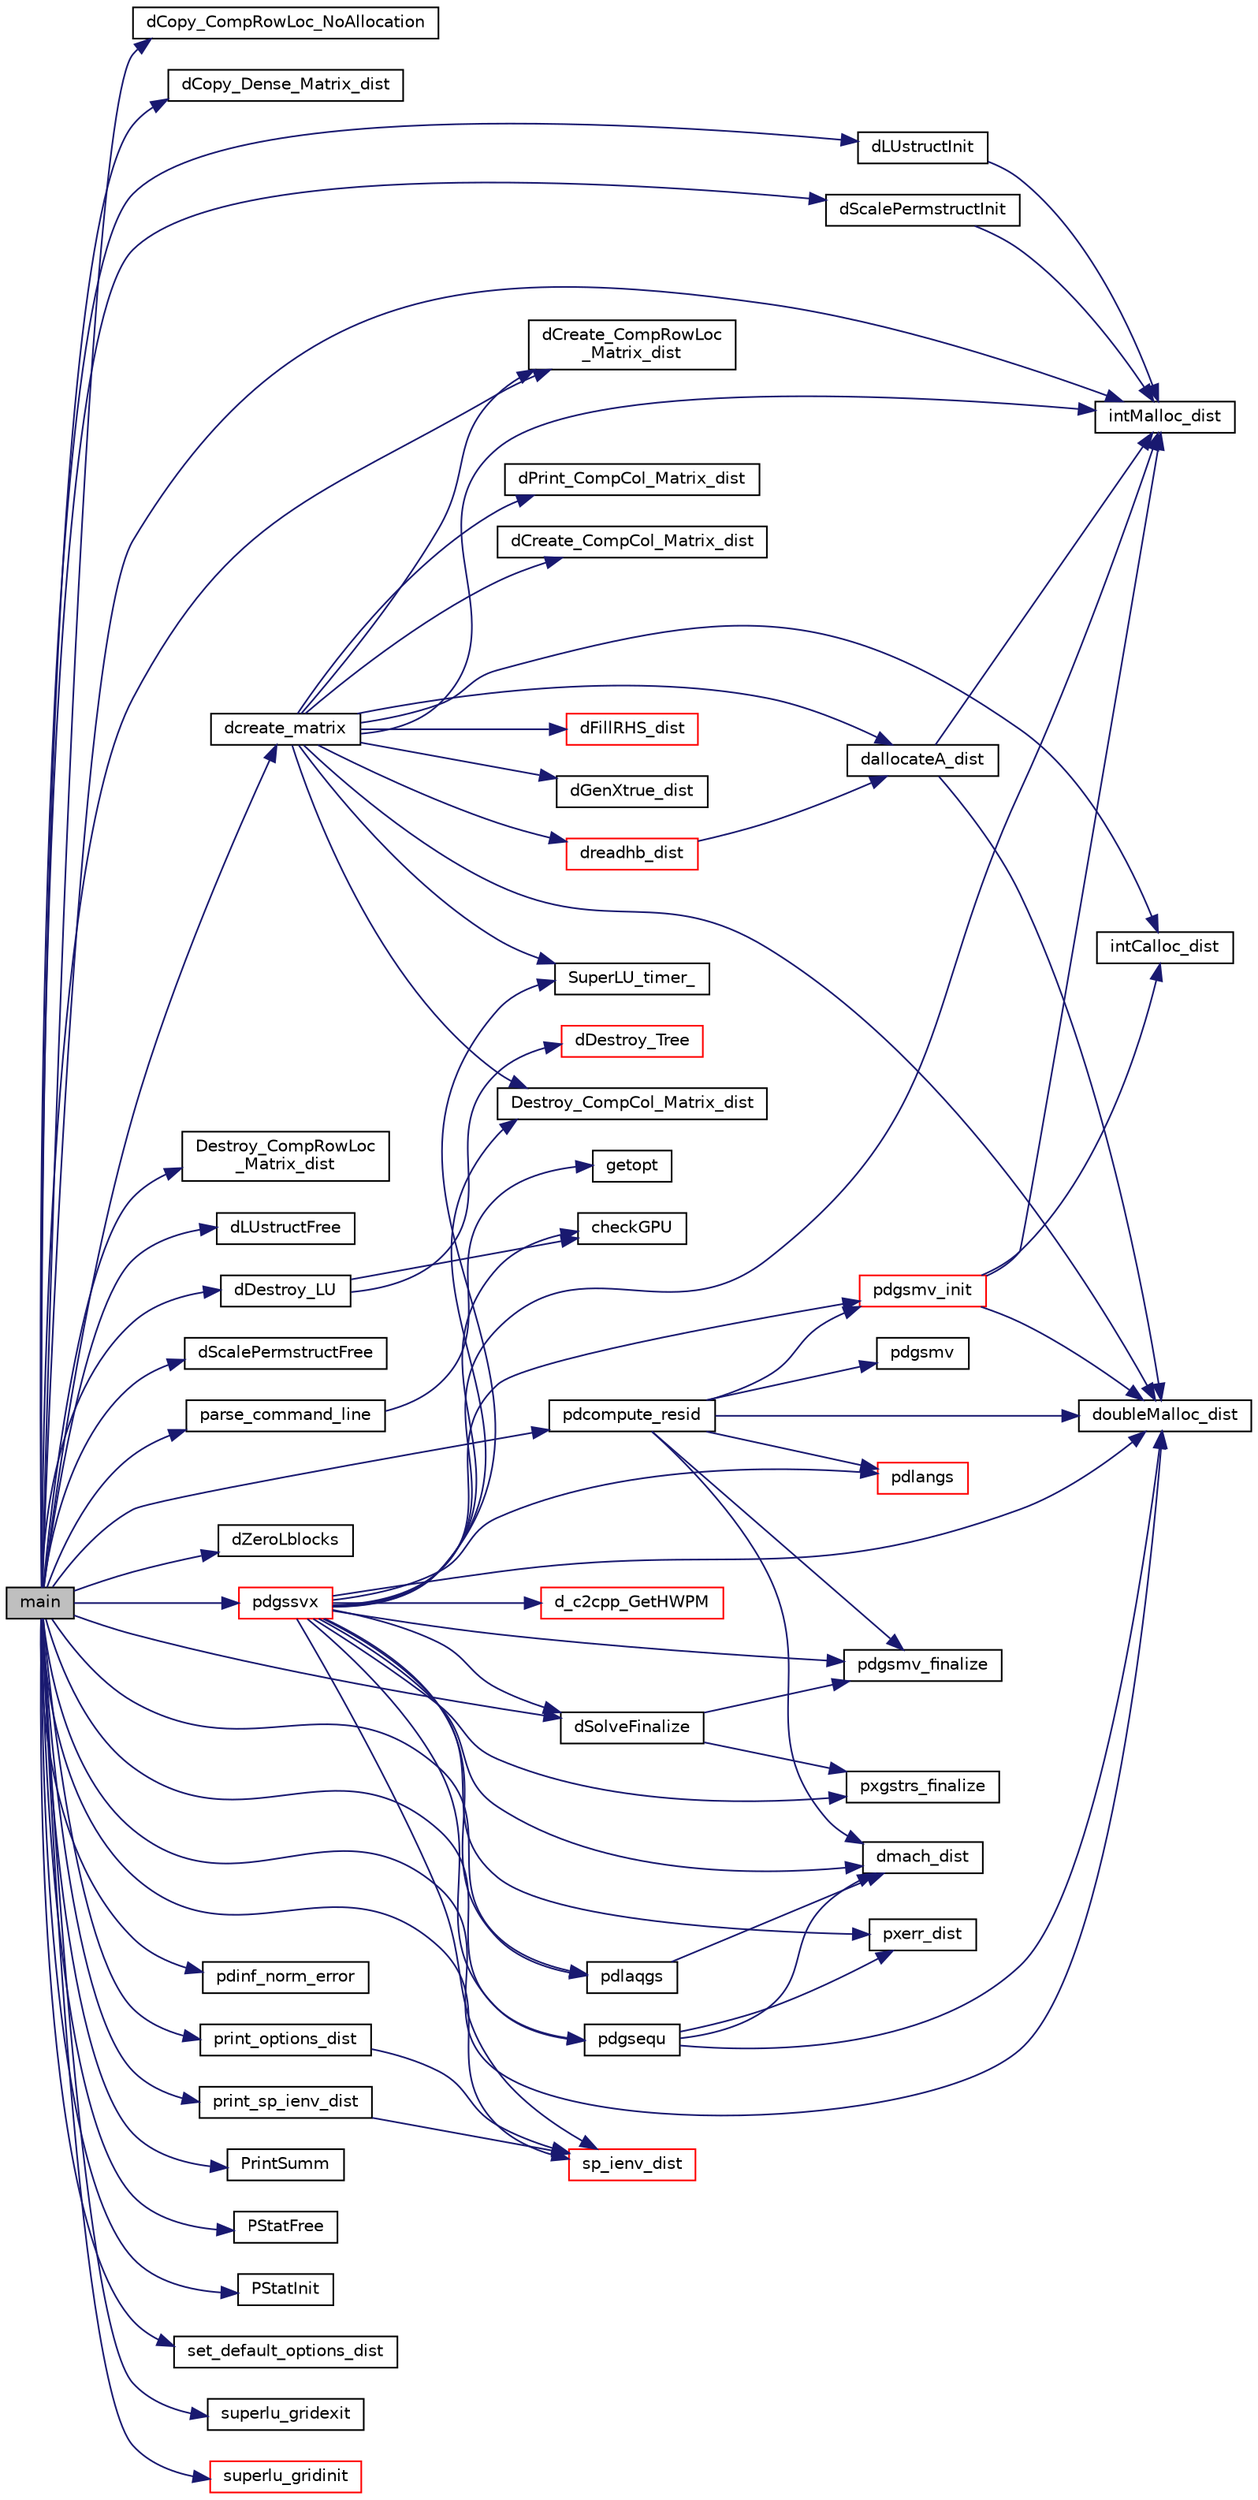 digraph "main"
{
 // LATEX_PDF_SIZE
  edge [fontname="Helvetica",fontsize="10",labelfontname="Helvetica",labelfontsize="10"];
  node [fontname="Helvetica",fontsize="10",shape=record];
  rankdir="LR";
  Node1 [label="main",height=0.2,width=0.4,color="black", fillcolor="grey75", style="filled", fontcolor="black",tooltip=" "];
  Node1 -> Node2 [color="midnightblue",fontsize="10",style="solid",fontname="Helvetica"];
  Node2 [label="dCopy_CompRowLoc_NoAllocation",height=0.2,width=0.4,color="black", fillcolor="white", style="filled",URL="$pdtest_8c.html#a656a86f517feae60d04c6c9d72a9c7c6",tooltip="Copy matrix A into matrix B, in distributed compressed row format."];
  Node1 -> Node3 [color="midnightblue",fontsize="10",style="solid",fontname="Helvetica"];
  Node3 [label="dCopy_Dense_Matrix_dist",height=0.2,width=0.4,color="black", fillcolor="white", style="filled",URL="$superlu__ddefs_8h.html#ace09b579fdb4ac3fab03253fa88a3da8",tooltip=" "];
  Node1 -> Node4 [color="midnightblue",fontsize="10",style="solid",fontname="Helvetica"];
  Node4 [label="dCreate_CompRowLoc\l_Matrix_dist",height=0.2,width=0.4,color="black", fillcolor="white", style="filled",URL="$superlu__ddefs_8h.html#a4022f104fab1520785a366efa6e87cf8",tooltip=" "];
  Node1 -> Node5 [color="midnightblue",fontsize="10",style="solid",fontname="Helvetica"];
  Node5 [label="dcreate_matrix",height=0.2,width=0.4,color="black", fillcolor="white", style="filled",URL="$superlu__ddefs_8h.html#a10c3eb9cee31f7350d05a92f84707592",tooltip=" "];
  Node5 -> Node6 [color="midnightblue",fontsize="10",style="solid",fontname="Helvetica"];
  Node6 [label="dallocateA_dist",height=0.2,width=0.4,color="black", fillcolor="white", style="filled",URL="$dmemory__dist_8c.html#ad8d190b0542ad8d5fb569cfebed382b8",tooltip=" "];
  Node6 -> Node7 [color="midnightblue",fontsize="10",style="solid",fontname="Helvetica"];
  Node7 [label="doubleMalloc_dist",height=0.2,width=0.4,color="black", fillcolor="white", style="filled",URL="$dmemory__dist_8c.html#a52dc9c97e580c07ec4af763f1755a2ba",tooltip=" "];
  Node6 -> Node8 [color="midnightblue",fontsize="10",style="solid",fontname="Helvetica"];
  Node8 [label="intMalloc_dist",height=0.2,width=0.4,color="black", fillcolor="white", style="filled",URL="$memory_8c.html#a2c2df35072e313373438cccdb98b885c",tooltip=" "];
  Node5 -> Node9 [color="midnightblue",fontsize="10",style="solid",fontname="Helvetica"];
  Node9 [label="dCreate_CompCol_Matrix_dist",height=0.2,width=0.4,color="black", fillcolor="white", style="filled",URL="$superlu__ddefs_8h.html#a700b855541636a3eb453ad0b9b1e7d1f",tooltip=" "];
  Node5 -> Node4 [color="midnightblue",fontsize="10",style="solid",fontname="Helvetica"];
  Node5 -> Node10 [color="midnightblue",fontsize="10",style="solid",fontname="Helvetica"];
  Node10 [label="Destroy_CompCol_Matrix_dist",height=0.2,width=0.4,color="black", fillcolor="white", style="filled",URL="$superlu__defs_8h.html#a19148d48069c04e21a7ea94d53043f6f",tooltip=" "];
  Node5 -> Node11 [color="midnightblue",fontsize="10",style="solid",fontname="Helvetica"];
  Node11 [label="dFillRHS_dist",height=0.2,width=0.4,color="red", fillcolor="white", style="filled",URL="$dutil__dist_8c.html#afde0c1de717f5c8c29225841a13f4832",tooltip="Let rhs[i] = sum of i-th row of A, so the solution vector is all 1's."];
  Node5 -> Node15 [color="midnightblue",fontsize="10",style="solid",fontname="Helvetica"];
  Node15 [label="dGenXtrue_dist",height=0.2,width=0.4,color="black", fillcolor="white", style="filled",URL="$dutil__dist_8c.html#a4ca083e45bf9921bcc1fb4318d148e78",tooltip=" "];
  Node5 -> Node7 [color="midnightblue",fontsize="10",style="solid",fontname="Helvetica"];
  Node5 -> Node16 [color="midnightblue",fontsize="10",style="solid",fontname="Helvetica"];
  Node16 [label="dPrint_CompCol_Matrix_dist",height=0.2,width=0.4,color="black", fillcolor="white", style="filled",URL="$superlu__ddefs_8h.html#a8b75f5befc04c09a4840bc4a8deb4b2e",tooltip=" "];
  Node5 -> Node17 [color="midnightblue",fontsize="10",style="solid",fontname="Helvetica"];
  Node17 [label="dreadhb_dist",height=0.2,width=0.4,color="red", fillcolor="white", style="filled",URL="$SRC_2dreadhb_8c.html#a3593dd1b61e008f12e6d1a72111f6f8f",tooltip=" "];
  Node17 -> Node6 [color="midnightblue",fontsize="10",style="solid",fontname="Helvetica"];
  Node5 -> Node24 [color="midnightblue",fontsize="10",style="solid",fontname="Helvetica"];
  Node24 [label="intCalloc_dist",height=0.2,width=0.4,color="black", fillcolor="white", style="filled",URL="$memory_8c.html#a6fd91c6883ea8ea94e0ece298e0e46b6",tooltip=" "];
  Node5 -> Node8 [color="midnightblue",fontsize="10",style="solid",fontname="Helvetica"];
  Node5 -> Node25 [color="midnightblue",fontsize="10",style="solid",fontname="Helvetica"];
  Node25 [label="SuperLU_timer_",height=0.2,width=0.4,color="black", fillcolor="white", style="filled",URL="$superlu__timer_8c.html#a0c6777573bbfe81917cd381e0090d355",tooltip=" "];
  Node1 -> Node26 [color="midnightblue",fontsize="10",style="solid",fontname="Helvetica"];
  Node26 [label="dDestroy_LU",height=0.2,width=0.4,color="black", fillcolor="white", style="filled",URL="$pdutil_8c.html#a13f313cbc5905b07fee7967f2066c6f4",tooltip="Destroy distributed L & U matrices."];
  Node26 -> Node27 [color="midnightblue",fontsize="10",style="solid",fontname="Helvetica"];
  Node27 [label="checkGPU",height=0.2,width=0.4,color="black", fillcolor="white", style="filled",URL="$gpu__api__utils_8c.html#af8ca70316086ecfe46b3dd727da84ec5",tooltip=" "];
  Node26 -> Node28 [color="midnightblue",fontsize="10",style="solid",fontname="Helvetica"];
  Node28 [label="dDestroy_Tree",height=0.2,width=0.4,color="red", fillcolor="white", style="filled",URL="$pdutil_8c.html#a35670419a662b0d83ddf91f8c629f46d",tooltip=" "];
  Node1 -> Node31 [color="midnightblue",fontsize="10",style="solid",fontname="Helvetica"];
  Node31 [label="Destroy_CompRowLoc\l_Matrix_dist",height=0.2,width=0.4,color="black", fillcolor="white", style="filled",URL="$superlu__defs_8h.html#af81cf1c066358e462837828031da4a2c",tooltip=" "];
  Node1 -> Node32 [color="midnightblue",fontsize="10",style="solid",fontname="Helvetica"];
  Node32 [label="dLUstructFree",height=0.2,width=0.4,color="black", fillcolor="white", style="filled",URL="$pdutil_8c.html#af510f70def7fb5e58a50ae9a06649aa2",tooltip="Deallocate LUstruct."];
  Node1 -> Node33 [color="midnightblue",fontsize="10",style="solid",fontname="Helvetica"];
  Node33 [label="dLUstructInit",height=0.2,width=0.4,color="black", fillcolor="white", style="filled",URL="$pdutil_8c.html#aaed31dcfec375f682467e0c42488449c",tooltip="Allocate storage in LUstruct."];
  Node33 -> Node8 [color="midnightblue",fontsize="10",style="solid",fontname="Helvetica"];
  Node1 -> Node7 [color="midnightblue",fontsize="10",style="solid",fontname="Helvetica"];
  Node1 -> Node34 [color="midnightblue",fontsize="10",style="solid",fontname="Helvetica"];
  Node34 [label="dScalePermstructFree",height=0.2,width=0.4,color="black", fillcolor="white", style="filled",URL="$dutil__dist_8c.html#a00ee109e7b40633f23deb3acc3a8bccb",tooltip="Deallocate ScalePermstruct."];
  Node1 -> Node35 [color="midnightblue",fontsize="10",style="solid",fontname="Helvetica"];
  Node35 [label="dScalePermstructInit",height=0.2,width=0.4,color="black", fillcolor="white", style="filled",URL="$dutil__dist_8c.html#ac839f7e239884df8189e6ae4fefa868b",tooltip="Allocate storage in ScalePermstruct."];
  Node35 -> Node8 [color="midnightblue",fontsize="10",style="solid",fontname="Helvetica"];
  Node1 -> Node36 [color="midnightblue",fontsize="10",style="solid",fontname="Helvetica"];
  Node36 [label="dSolveFinalize",height=0.2,width=0.4,color="black", fillcolor="white", style="filled",URL="$pdutil_8c.html#a971576de90cf0aaf04af07eff7b4a0bb",tooltip="Release the resources used for the solution phase."];
  Node36 -> Node37 [color="midnightblue",fontsize="10",style="solid",fontname="Helvetica"];
  Node37 [label="pdgsmv_finalize",height=0.2,width=0.4,color="black", fillcolor="white", style="filled",URL="$pdgsmv_8c.html#ac7109c02a34188f8318d75fd397487e3",tooltip=" "];
  Node36 -> Node38 [color="midnightblue",fontsize="10",style="solid",fontname="Helvetica"];
  Node38 [label="pxgstrs_finalize",height=0.2,width=0.4,color="black", fillcolor="white", style="filled",URL="$superlu__ddefs_8h.html#aabf0cd62d7253981c2c07b46b728b44d",tooltip=" "];
  Node1 -> Node39 [color="midnightblue",fontsize="10",style="solid",fontname="Helvetica"];
  Node39 [label="dZeroLblocks",height=0.2,width=0.4,color="black", fillcolor="white", style="filled",URL="$dutil__dist_8c.html#a4d3d0e2860350e65ba6ea16ea5cb53e2",tooltip="Sets all entries of matrix L to zero."];
  Node1 -> Node8 [color="midnightblue",fontsize="10",style="solid",fontname="Helvetica"];
  Node1 -> Node40 [color="midnightblue",fontsize="10",style="solid",fontname="Helvetica"];
  Node40 [label="parse_command_line",height=0.2,width=0.4,color="black", fillcolor="white", style="filled",URL="$pdtest_8c.html#a17ade7aaf9322a5eef6df05e5860551c",tooltip=" "];
  Node40 -> Node41 [color="midnightblue",fontsize="10",style="solid",fontname="Helvetica"];
  Node41 [label="getopt",height=0.2,width=0.4,color="black", fillcolor="white", style="filled",URL="$wingetopt_8c.html#a5ffa4c677fc71cecd94f140ef9db624c",tooltip=" "];
  Node1 -> Node42 [color="midnightblue",fontsize="10",style="solid",fontname="Helvetica"];
  Node42 [label="pdcompute_resid",height=0.2,width=0.4,color="black", fillcolor="white", style="filled",URL="$pdtest_8c.html#a28d30a31d4d2b21e03ba3ba854bb918e",tooltip=" "];
  Node42 -> Node43 [color="midnightblue",fontsize="10",style="solid",fontname="Helvetica"];
  Node43 [label="dmach_dist",height=0.2,width=0.4,color="black", fillcolor="white", style="filled",URL="$dmach__dist_8c.html#a9f1d303ee9a82228d1979f3618c27e85",tooltip=" "];
  Node42 -> Node7 [color="midnightblue",fontsize="10",style="solid",fontname="Helvetica"];
  Node42 -> Node44 [color="midnightblue",fontsize="10",style="solid",fontname="Helvetica"];
  Node44 [label="pdgsmv",height=0.2,width=0.4,color="black", fillcolor="white", style="filled",URL="$pdgsmv_8c.html#a03b0dcf180bdb0590bb86abb2740f595",tooltip=" "];
  Node42 -> Node37 [color="midnightblue",fontsize="10",style="solid",fontname="Helvetica"];
  Node42 -> Node45 [color="midnightblue",fontsize="10",style="solid",fontname="Helvetica"];
  Node45 [label="pdgsmv_init",height=0.2,width=0.4,color="red", fillcolor="white", style="filled",URL="$pdgsmv_8c.html#a4830231a6f3f21c95255ad5f45c89097",tooltip=" "];
  Node45 -> Node7 [color="midnightblue",fontsize="10",style="solid",fontname="Helvetica"];
  Node45 -> Node24 [color="midnightblue",fontsize="10",style="solid",fontname="Helvetica"];
  Node45 -> Node8 [color="midnightblue",fontsize="10",style="solid",fontname="Helvetica"];
  Node42 -> Node48 [color="midnightblue",fontsize="10",style="solid",fontname="Helvetica"];
  Node48 [label="pdlangs",height=0.2,width=0.4,color="red", fillcolor="white", style="filled",URL="$pdlangs_8c.html#aeca5226af1d56a517b62866b53c9d167",tooltip=" "];
  Node1 -> Node50 [color="midnightblue",fontsize="10",style="solid",fontname="Helvetica"];
  Node50 [label="pdgsequ",height=0.2,width=0.4,color="black", fillcolor="white", style="filled",URL="$pdgsequ_8c.html#ac9205cb0e59bb3817acf915dd619365f",tooltip=" "];
  Node50 -> Node43 [color="midnightblue",fontsize="10",style="solid",fontname="Helvetica"];
  Node50 -> Node7 [color="midnightblue",fontsize="10",style="solid",fontname="Helvetica"];
  Node50 -> Node51 [color="midnightblue",fontsize="10",style="solid",fontname="Helvetica"];
  Node51 [label="pxerr_dist",height=0.2,width=0.4,color="black", fillcolor="white", style="filled",URL="$pxerr__dist_8c.html#a83457ff10ec305ba2d5c47fcb3db3300",tooltip=" "];
  Node1 -> Node52 [color="midnightblue",fontsize="10",style="solid",fontname="Helvetica"];
  Node52 [label="pdgssvx",height=0.2,width=0.4,color="red", fillcolor="white", style="filled",URL="$pdgssvx_8c.html#a0472365ee4aaa86dee102cc6d7325c15",tooltip=" "];
  Node52 -> Node27 [color="midnightblue",fontsize="10",style="solid",fontname="Helvetica"];
  Node52 -> Node53 [color="midnightblue",fontsize="10",style="solid",fontname="Helvetica"];
  Node53 [label="d_c2cpp_GetHWPM",height=0.2,width=0.4,color="red", fillcolor="white", style="filled",URL="$d__c2cpp__GetHWPM_8cpp.html#aebf42de286a31c5728213f1dbc9e09ee",tooltip=" "];
  Node52 -> Node10 [color="midnightblue",fontsize="10",style="solid",fontname="Helvetica"];
  Node52 -> Node43 [color="midnightblue",fontsize="10",style="solid",fontname="Helvetica"];
  Node52 -> Node7 [color="midnightblue",fontsize="10",style="solid",fontname="Helvetica"];
  Node52 -> Node36 [color="midnightblue",fontsize="10",style="solid",fontname="Helvetica"];
  Node52 -> Node8 [color="midnightblue",fontsize="10",style="solid",fontname="Helvetica"];
  Node52 -> Node50 [color="midnightblue",fontsize="10",style="solid",fontname="Helvetica"];
  Node52 -> Node37 [color="midnightblue",fontsize="10",style="solid",fontname="Helvetica"];
  Node52 -> Node45 [color="midnightblue",fontsize="10",style="solid",fontname="Helvetica"];
  Node52 -> Node48 [color="midnightblue",fontsize="10",style="solid",fontname="Helvetica"];
  Node52 -> Node161 [color="midnightblue",fontsize="10",style="solid",fontname="Helvetica"];
  Node161 [label="pdlaqgs",height=0.2,width=0.4,color="black", fillcolor="white", style="filled",URL="$pdlaqgs_8c.html#acdcdd2662907bf33201976fdab38255d",tooltip=" "];
  Node161 -> Node43 [color="midnightblue",fontsize="10",style="solid",fontname="Helvetica"];
  Node52 -> Node51 [color="midnightblue",fontsize="10",style="solid",fontname="Helvetica"];
  Node52 -> Node38 [color="midnightblue",fontsize="10",style="solid",fontname="Helvetica"];
  Node52 -> Node60 [color="midnightblue",fontsize="10",style="solid",fontname="Helvetica"];
  Node60 [label="sp_ienv_dist",height=0.2,width=0.4,color="red", fillcolor="white", style="filled",URL="$SRC_2sp__ienv_8c.html#a004725eb174f73ba121db829451a8e8c",tooltip=" "];
  Node52 -> Node25 [color="midnightblue",fontsize="10",style="solid",fontname="Helvetica"];
  Node1 -> Node228 [color="midnightblue",fontsize="10",style="solid",fontname="Helvetica"];
  Node228 [label="pdinf_norm_error",height=0.2,width=0.4,color="black", fillcolor="white", style="filled",URL="$pdutil_8c.html#a7d784206dfd5dd135c4bdca5639b7902",tooltip="Check the inf-norm of the error vector."];
  Node1 -> Node161 [color="midnightblue",fontsize="10",style="solid",fontname="Helvetica"];
  Node1 -> Node229 [color="midnightblue",fontsize="10",style="solid",fontname="Helvetica"];
  Node229 [label="print_options_dist",height=0.2,width=0.4,color="black", fillcolor="white", style="filled",URL="$superlu__defs_8h.html#a0786e160fdc6d8f413452f446068dad1",tooltip="Print the options setting."];
  Node229 -> Node60 [color="midnightblue",fontsize="10",style="solid",fontname="Helvetica"];
  Node1 -> Node230 [color="midnightblue",fontsize="10",style="solid",fontname="Helvetica"];
  Node230 [label="print_sp_ienv_dist",height=0.2,width=0.4,color="black", fillcolor="white", style="filled",URL="$superlu__defs_8h.html#a6c6a86d44adfa56ba900a4be45469072",tooltip="Print the blocking parameters."];
  Node230 -> Node60 [color="midnightblue",fontsize="10",style="solid",fontname="Helvetica"];
  Node1 -> Node231 [color="midnightblue",fontsize="10",style="solid",fontname="Helvetica"];
  Node231 [label="PrintSumm",height=0.2,width=0.4,color="black", fillcolor="white", style="filled",URL="$pdtest_8c.html#aa88c72f09a077ee18043edff386f4a2c",tooltip="Print a summary of the testing results."];
  Node1 -> Node128 [color="midnightblue",fontsize="10",style="solid",fontname="Helvetica"];
  Node128 [label="PStatFree",height=0.2,width=0.4,color="black", fillcolor="white", style="filled",URL="$superlu__defs_8h.html#a72c21f510c552d12a9156c91fb0d2590",tooltip=" "];
  Node1 -> Node129 [color="midnightblue",fontsize="10",style="solid",fontname="Helvetica"];
  Node129 [label="PStatInit",height=0.2,width=0.4,color="black", fillcolor="white", style="filled",URL="$superlu__defs_8h.html#a6a4d9e2e43171f86980fd9f3ebd34f83",tooltip=" "];
  Node1 -> Node232 [color="midnightblue",fontsize="10",style="solid",fontname="Helvetica"];
  Node232 [label="set_default_options_dist",height=0.2,width=0.4,color="black", fillcolor="white", style="filled",URL="$superlu__defs_8h.html#ae4620e0e61b047a0fe6437b250a68b9b",tooltip="Set the default values for the options argument."];
  Node1 -> Node60 [color="midnightblue",fontsize="10",style="solid",fontname="Helvetica"];
  Node1 -> Node233 [color="midnightblue",fontsize="10",style="solid",fontname="Helvetica"];
  Node233 [label="superlu_gridexit",height=0.2,width=0.4,color="black", fillcolor="white", style="filled",URL="$superlu__defs_8h.html#ab151232cdf0e52a85e0f27319f358fd4",tooltip=" "];
  Node1 -> Node234 [color="midnightblue",fontsize="10",style="solid",fontname="Helvetica"];
  Node234 [label="superlu_gridinit",height=0.2,width=0.4,color="red", fillcolor="white", style="filled",URL="$superlu__defs_8h.html#af673f68417d0c11596db905bdb4670ff",tooltip="All processes in the MPI communicator must call this routine."];
}
